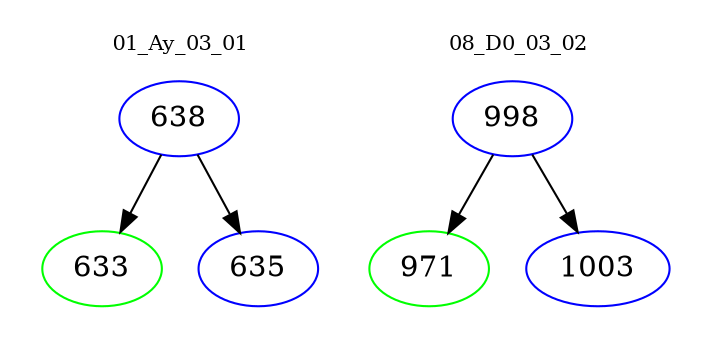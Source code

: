 digraph{
subgraph cluster_0 {
color = white
label = "01_Ay_03_01";
fontsize=10;
T0_638 [label="638", color="blue"]
T0_638 -> T0_633 [color="black"]
T0_633 [label="633", color="green"]
T0_638 -> T0_635 [color="black"]
T0_635 [label="635", color="blue"]
}
subgraph cluster_1 {
color = white
label = "08_D0_03_02";
fontsize=10;
T1_998 [label="998", color="blue"]
T1_998 -> T1_971 [color="black"]
T1_971 [label="971", color="green"]
T1_998 -> T1_1003 [color="black"]
T1_1003 [label="1003", color="blue"]
}
}
